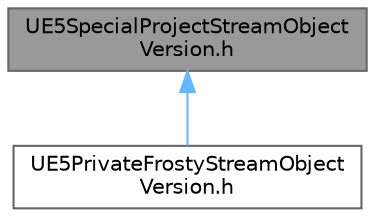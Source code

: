 digraph "UE5SpecialProjectStreamObjectVersion.h"
{
 // INTERACTIVE_SVG=YES
 // LATEX_PDF_SIZE
  bgcolor="transparent";
  edge [fontname=Helvetica,fontsize=10,labelfontname=Helvetica,labelfontsize=10];
  node [fontname=Helvetica,fontsize=10,shape=box,height=0.2,width=0.4];
  Node1 [id="Node000001",label="UE5SpecialProjectStreamObject\lVersion.h",height=0.2,width=0.4,color="gray40", fillcolor="grey60", style="filled", fontcolor="black",tooltip=" "];
  Node1 -> Node2 [id="edge1_Node000001_Node000002",dir="back",color="steelblue1",style="solid",tooltip=" "];
  Node2 [id="Node000002",label="UE5PrivateFrostyStreamObject\lVersion.h",height=0.2,width=0.4,color="grey40", fillcolor="white", style="filled",URL="$d4/df6/UE5PrivateFrostyStreamObjectVersion_8h.html",tooltip=" "];
}
